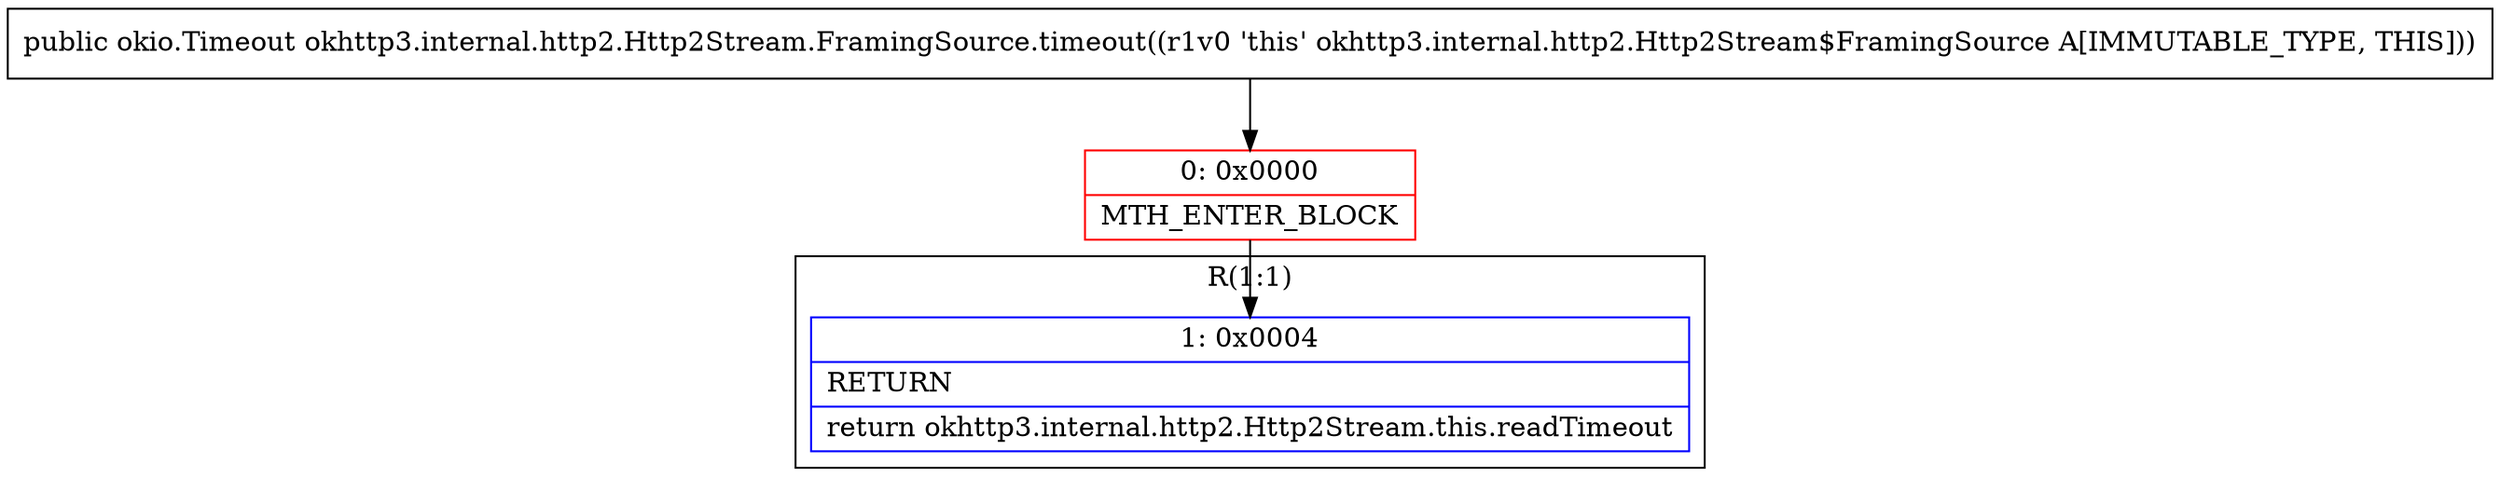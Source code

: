 digraph "CFG forokhttp3.internal.http2.Http2Stream.FramingSource.timeout()Lokio\/Timeout;" {
subgraph cluster_Region_1654177699 {
label = "R(1:1)";
node [shape=record,color=blue];
Node_1 [shape=record,label="{1\:\ 0x0004|RETURN\l|return okhttp3.internal.http2.Http2Stream.this.readTimeout\l}"];
}
Node_0 [shape=record,color=red,label="{0\:\ 0x0000|MTH_ENTER_BLOCK\l}"];
MethodNode[shape=record,label="{public okio.Timeout okhttp3.internal.http2.Http2Stream.FramingSource.timeout((r1v0 'this' okhttp3.internal.http2.Http2Stream$FramingSource A[IMMUTABLE_TYPE, THIS])) }"];
MethodNode -> Node_0;
Node_0 -> Node_1;
}

